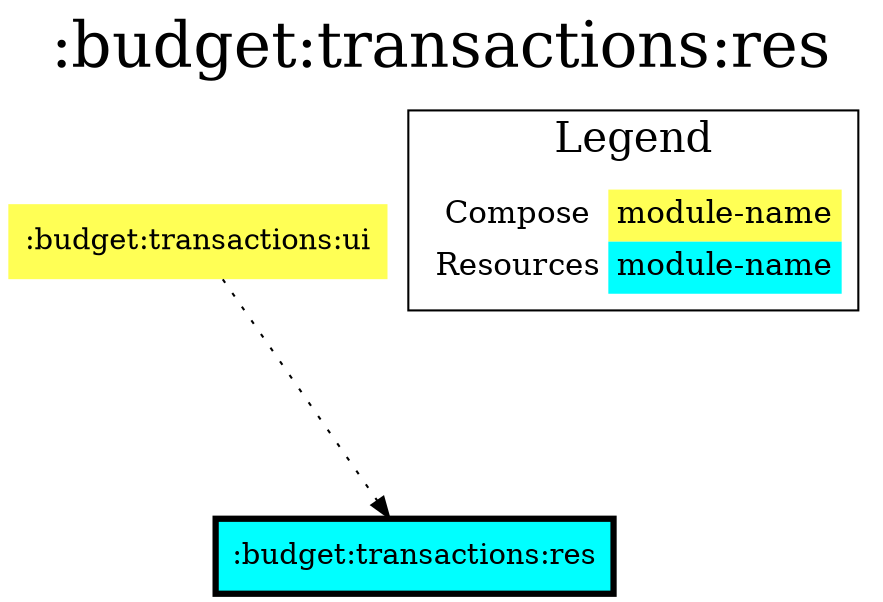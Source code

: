 digraph {
edge ["dir"="forward"]
graph ["dpi"="100","label"=":budget:transactions:res","labelloc"="t","fontsize"="30","ranksep"="1.5","rankdir"="TB"]
node ["style"="filled"]
":budget:transactions:res" ["fillcolor"="#00FFFF","color"="black","penwidth"="3","shape"="box"]
":budget:transactions:ui" ["fillcolor"="#FFFF55","shape"="none"]
{
edge ["dir"="none"]
graph ["rank"="same"]
":budget:transactions:res"
}
":budget:transactions:ui" -> ":budget:transactions:res" ["style"="dotted"]
subgraph "cluster_legend" {
edge ["dir"="none"]
graph ["label"="Legend","fontsize"="20"]
"Legend" ["style"="filled","fillcolor"="#FFFFFF","shape"="none","margin"="0","fontsize"="15","label"=<
<TABLE BORDER="0" CELLBORDER="0" CELLSPACING="0" CELLPADDING="4">
<TR><TD>Compose</TD><TD BGCOLOR="#FFFF55">module-name</TD></TR>
<TR><TD>Resources</TD><TD BGCOLOR="#00FFFF">module-name</TD></TR>
</TABLE>
>]
} -> ":budget:transactions:res" ["style"="invis"]
}
